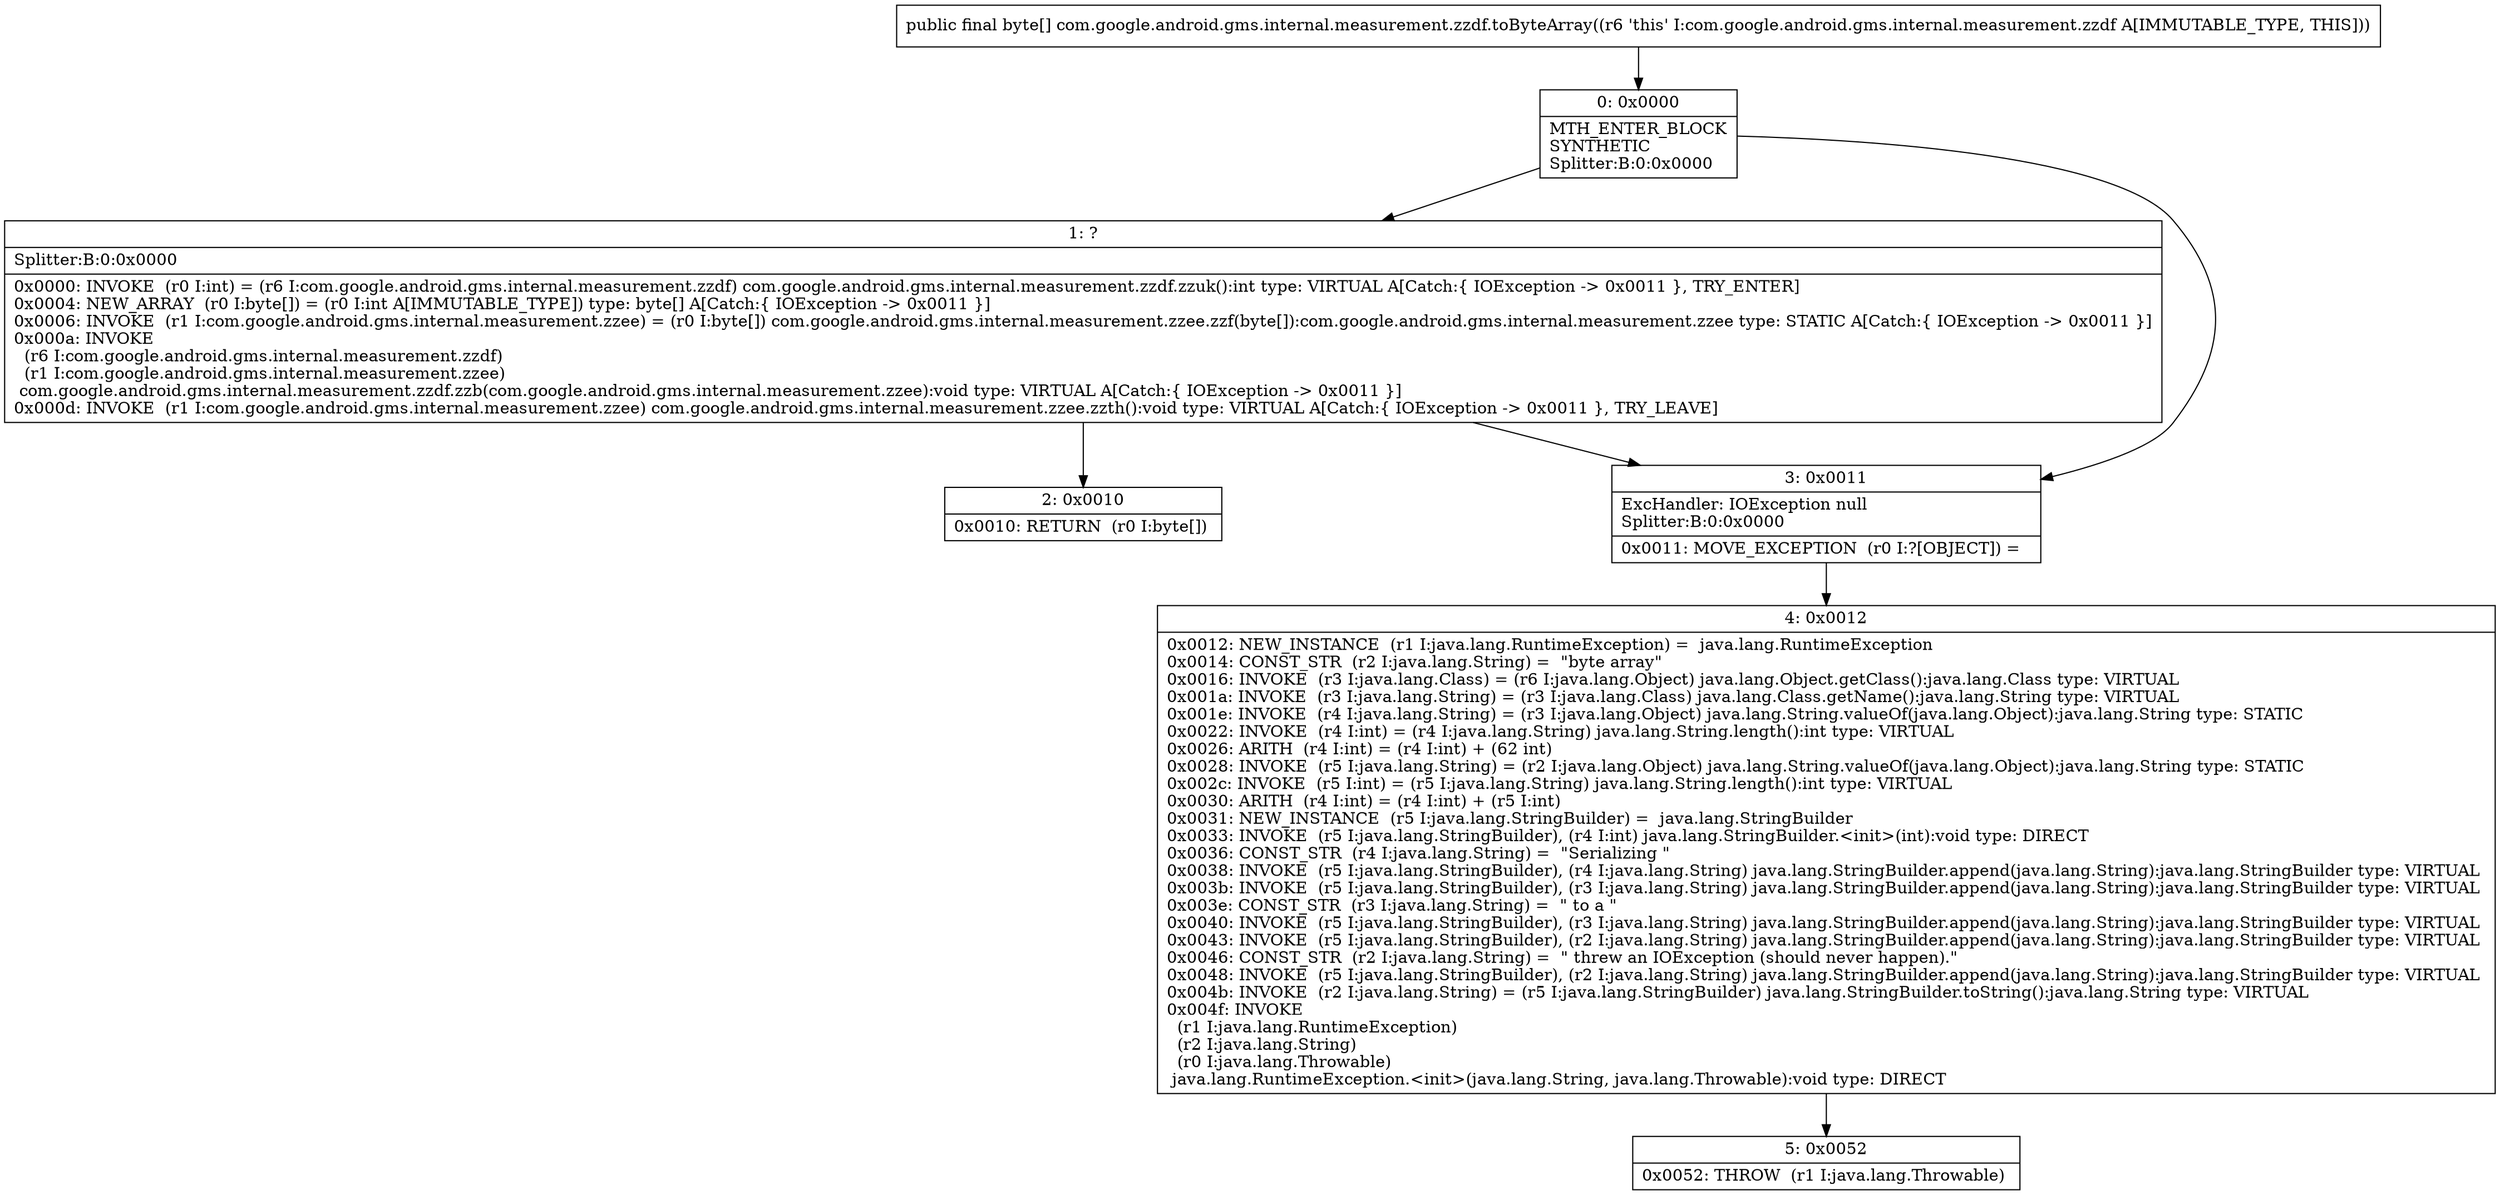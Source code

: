 digraph "CFG forcom.google.android.gms.internal.measurement.zzdf.toByteArray()[B" {
Node_0 [shape=record,label="{0\:\ 0x0000|MTH_ENTER_BLOCK\lSYNTHETIC\lSplitter:B:0:0x0000\l}"];
Node_1 [shape=record,label="{1\:\ ?|Splitter:B:0:0x0000\l|0x0000: INVOKE  (r0 I:int) = (r6 I:com.google.android.gms.internal.measurement.zzdf) com.google.android.gms.internal.measurement.zzdf.zzuk():int type: VIRTUAL A[Catch:\{ IOException \-\> 0x0011 \}, TRY_ENTER]\l0x0004: NEW_ARRAY  (r0 I:byte[]) = (r0 I:int A[IMMUTABLE_TYPE]) type: byte[] A[Catch:\{ IOException \-\> 0x0011 \}]\l0x0006: INVOKE  (r1 I:com.google.android.gms.internal.measurement.zzee) = (r0 I:byte[]) com.google.android.gms.internal.measurement.zzee.zzf(byte[]):com.google.android.gms.internal.measurement.zzee type: STATIC A[Catch:\{ IOException \-\> 0x0011 \}]\l0x000a: INVOKE  \l  (r6 I:com.google.android.gms.internal.measurement.zzdf)\l  (r1 I:com.google.android.gms.internal.measurement.zzee)\l com.google.android.gms.internal.measurement.zzdf.zzb(com.google.android.gms.internal.measurement.zzee):void type: VIRTUAL A[Catch:\{ IOException \-\> 0x0011 \}]\l0x000d: INVOKE  (r1 I:com.google.android.gms.internal.measurement.zzee) com.google.android.gms.internal.measurement.zzee.zzth():void type: VIRTUAL A[Catch:\{ IOException \-\> 0x0011 \}, TRY_LEAVE]\l}"];
Node_2 [shape=record,label="{2\:\ 0x0010|0x0010: RETURN  (r0 I:byte[]) \l}"];
Node_3 [shape=record,label="{3\:\ 0x0011|ExcHandler: IOException null\lSplitter:B:0:0x0000\l|0x0011: MOVE_EXCEPTION  (r0 I:?[OBJECT]) =  \l}"];
Node_4 [shape=record,label="{4\:\ 0x0012|0x0012: NEW_INSTANCE  (r1 I:java.lang.RuntimeException) =  java.lang.RuntimeException \l0x0014: CONST_STR  (r2 I:java.lang.String) =  \"byte array\" \l0x0016: INVOKE  (r3 I:java.lang.Class) = (r6 I:java.lang.Object) java.lang.Object.getClass():java.lang.Class type: VIRTUAL \l0x001a: INVOKE  (r3 I:java.lang.String) = (r3 I:java.lang.Class) java.lang.Class.getName():java.lang.String type: VIRTUAL \l0x001e: INVOKE  (r4 I:java.lang.String) = (r3 I:java.lang.Object) java.lang.String.valueOf(java.lang.Object):java.lang.String type: STATIC \l0x0022: INVOKE  (r4 I:int) = (r4 I:java.lang.String) java.lang.String.length():int type: VIRTUAL \l0x0026: ARITH  (r4 I:int) = (r4 I:int) + (62 int) \l0x0028: INVOKE  (r5 I:java.lang.String) = (r2 I:java.lang.Object) java.lang.String.valueOf(java.lang.Object):java.lang.String type: STATIC \l0x002c: INVOKE  (r5 I:int) = (r5 I:java.lang.String) java.lang.String.length():int type: VIRTUAL \l0x0030: ARITH  (r4 I:int) = (r4 I:int) + (r5 I:int) \l0x0031: NEW_INSTANCE  (r5 I:java.lang.StringBuilder) =  java.lang.StringBuilder \l0x0033: INVOKE  (r5 I:java.lang.StringBuilder), (r4 I:int) java.lang.StringBuilder.\<init\>(int):void type: DIRECT \l0x0036: CONST_STR  (r4 I:java.lang.String) =  \"Serializing \" \l0x0038: INVOKE  (r5 I:java.lang.StringBuilder), (r4 I:java.lang.String) java.lang.StringBuilder.append(java.lang.String):java.lang.StringBuilder type: VIRTUAL \l0x003b: INVOKE  (r5 I:java.lang.StringBuilder), (r3 I:java.lang.String) java.lang.StringBuilder.append(java.lang.String):java.lang.StringBuilder type: VIRTUAL \l0x003e: CONST_STR  (r3 I:java.lang.String) =  \" to a \" \l0x0040: INVOKE  (r5 I:java.lang.StringBuilder), (r3 I:java.lang.String) java.lang.StringBuilder.append(java.lang.String):java.lang.StringBuilder type: VIRTUAL \l0x0043: INVOKE  (r5 I:java.lang.StringBuilder), (r2 I:java.lang.String) java.lang.StringBuilder.append(java.lang.String):java.lang.StringBuilder type: VIRTUAL \l0x0046: CONST_STR  (r2 I:java.lang.String) =  \" threw an IOException (should never happen).\" \l0x0048: INVOKE  (r5 I:java.lang.StringBuilder), (r2 I:java.lang.String) java.lang.StringBuilder.append(java.lang.String):java.lang.StringBuilder type: VIRTUAL \l0x004b: INVOKE  (r2 I:java.lang.String) = (r5 I:java.lang.StringBuilder) java.lang.StringBuilder.toString():java.lang.String type: VIRTUAL \l0x004f: INVOKE  \l  (r1 I:java.lang.RuntimeException)\l  (r2 I:java.lang.String)\l  (r0 I:java.lang.Throwable)\l java.lang.RuntimeException.\<init\>(java.lang.String, java.lang.Throwable):void type: DIRECT \l}"];
Node_5 [shape=record,label="{5\:\ 0x0052|0x0052: THROW  (r1 I:java.lang.Throwable) \l}"];
MethodNode[shape=record,label="{public final byte[] com.google.android.gms.internal.measurement.zzdf.toByteArray((r6 'this' I:com.google.android.gms.internal.measurement.zzdf A[IMMUTABLE_TYPE, THIS])) }"];
MethodNode -> Node_0;
Node_0 -> Node_1;
Node_0 -> Node_3;
Node_1 -> Node_2;
Node_1 -> Node_3;
Node_3 -> Node_4;
Node_4 -> Node_5;
}

